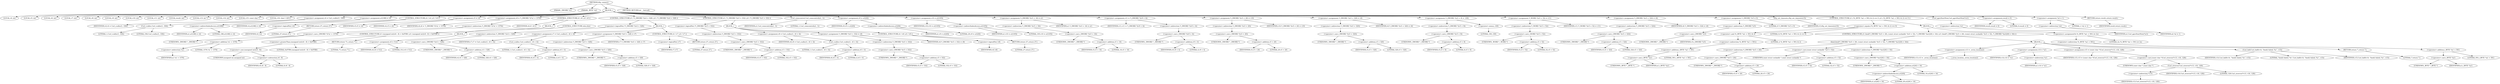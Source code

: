 digraph tftp_connect {  
"1000114" [label = "(METHOD,tftp_connect)" ]
"1000115" [label = "(PARAM,_DWORD *a1)" ]
"1000116" [label = "(PARAM,_BYTE *a2)" ]
"1000117" [label = "(BLOCK,,)" ]
"1000118" [label = "(LOCAL,v4: int)" ]
"1000119" [label = "(LOCAL,v5: int)" ]
"1000120" [label = "(LOCAL,v6: int)" ]
"1000121" [label = "(LOCAL,v7: int)" ]
"1000122" [label = "(LOCAL,v8: int)" ]
"1000123" [label = "(LOCAL,v9: int)" ]
"1000124" [label = "(LOCAL,v10: int)" ]
"1000125" [label = "(LOCAL,v11: int)" ]
"1000126" [label = "(LOCAL,result: int)" ]
"1000127" [label = "(LOCAL,v13: int *)" ]
"1000128" [label = "(LOCAL,v14: int)" ]
"1000129" [label = "(LOCAL,v15: const char *)" ]
"1000130" [label = "(LOCAL,v16: char [ 128 ])" ]
"1000131" [label = "(<operator>.assignment,v4 = Curl_ccalloc(1, 336))" ]
"1000132" [label = "(IDENTIFIER,v4,v4 = Curl_ccalloc(1, 336))" ]
"1000133" [label = "(Curl_ccalloc,Curl_ccalloc(1, 336))" ]
"1000134" [label = "(LITERAL,1,Curl_ccalloc(1, 336))" ]
"1000135" [label = "(LITERAL,336,Curl_ccalloc(1, 336))" ]
"1000136" [label = "(<operator>.assignment,a1[188] = v4)" ]
"1000137" [label = "(<operator>.indirectIndexAccess,a1[188])" ]
"1000138" [label = "(IDENTIFIER,a1,a1[188] = v4)" ]
"1000139" [label = "(LITERAL,188,a1[188] = v4)" ]
"1000140" [label = "(IDENTIFIER,v4,a1[188] = v4)" ]
"1000141" [label = "(CONTROL_STRUCTURE,if ( !v4 ),if ( !v4 ))" ]
"1000142" [label = "(<operator>.logicalNot,!v4)" ]
"1000143" [label = "(IDENTIFIER,v4,!v4)" ]
"1000144" [label = "(RETURN,return 27;,return 27;)" ]
"1000145" [label = "(LITERAL,27,return 27;)" ]
"1000146" [label = "(<operator>.assignment,v5 = v4)" ]
"1000147" [label = "(IDENTIFIER,v5,v5 = v4)" ]
"1000148" [label = "(IDENTIFIER,v4,v5 = v4)" ]
"1000149" [label = "(<operator>.assignment,v6 = *(_DWORD *)(*a1 + 1576))" ]
"1000150" [label = "(IDENTIFIER,v6,v6 = *(_DWORD *)(*a1 + 1576))" ]
"1000151" [label = "(<operator>.indirection,*(_DWORD *)(*a1 + 1576))" ]
"1000152" [label = "(<operator>.cast,(_DWORD *)(*a1 + 1576))" ]
"1000153" [label = "(UNKNOWN,_DWORD *,_DWORD *)" ]
"1000154" [label = "(<operator>.addition,*a1 + 1576)" ]
"1000155" [label = "(<operator>.indirection,*a1)" ]
"1000156" [label = "(IDENTIFIER,a1,*a1 + 1576)" ]
"1000157" [label = "(LITERAL,1576,*a1 + 1576)" ]
"1000158" [label = "(CONTROL_STRUCTURE,if ( v6 ),if ( v6 ))" ]
"1000159" [label = "(IDENTIFIER,v6,if ( v6 ))" ]
"1000160" [label = "(BLOCK,,)" ]
"1000161" [label = "(CONTROL_STRUCTURE,if ( (unsigned int)(v6 - 8) > 0xFFB0 ),if ( (unsigned int)(v6 - 8) > 0xFFB0 ))" ]
"1000162" [label = "(<operator>.greaterThan,(unsigned int)(v6 - 8) > 0xFFB0)" ]
"1000163" [label = "(<operator>.cast,(unsigned int)(v6 - 8))" ]
"1000164" [label = "(UNKNOWN,unsigned int,unsigned int)" ]
"1000165" [label = "(<operator>.subtraction,v6 - 8)" ]
"1000166" [label = "(IDENTIFIER,v6,v6 - 8)" ]
"1000167" [label = "(LITERAL,8,v6 - 8)" ]
"1000168" [label = "(LITERAL,0xFFB0,(unsigned int)(v6 - 8) > 0xFFB0)" ]
"1000169" [label = "(RETURN,return 71;,return 71;)" ]
"1000170" [label = "(LITERAL,71,return 71;)" ]
"1000171" [label = "(CONTROL_STRUCTURE,else,else)" ]
"1000172" [label = "(BLOCK,,)" ]
"1000173" [label = "(<operator>.assignment,v6 = 512)" ]
"1000174" [label = "(IDENTIFIER,v6,v6 = 512)" ]
"1000175" [label = "(LITERAL,512,v6 = 512)" ]
"1000176" [label = "(CONTROL_STRUCTURE,if ( !*(_DWORD *)(v4 + 328) ),if ( !*(_DWORD *)(v4 + 328) ))" ]
"1000177" [label = "(<operator>.logicalNot,!*(_DWORD *)(v4 + 328))" ]
"1000178" [label = "(<operator>.indirection,*(_DWORD *)(v4 + 328))" ]
"1000179" [label = "(<operator>.cast,(_DWORD *)(v4 + 328))" ]
"1000180" [label = "(UNKNOWN,_DWORD *,_DWORD *)" ]
"1000181" [label = "(<operator>.addition,v4 + 328)" ]
"1000182" [label = "(IDENTIFIER,v4,v4 + 328)" ]
"1000183" [label = "(LITERAL,328,v4 + 328)" ]
"1000184" [label = "(BLOCK,,)" ]
"1000185" [label = "(<operator>.assignment,v7 = Curl_ccalloc(1, v6 + 4))" ]
"1000186" [label = "(IDENTIFIER,v7,v7 = Curl_ccalloc(1, v6 + 4))" ]
"1000187" [label = "(Curl_ccalloc,Curl_ccalloc(1, v6 + 4))" ]
"1000188" [label = "(LITERAL,1,Curl_ccalloc(1, v6 + 4))" ]
"1000189" [label = "(<operator>.addition,v6 + 4)" ]
"1000190" [label = "(IDENTIFIER,v6,v6 + 4)" ]
"1000191" [label = "(LITERAL,4,v6 + 4)" ]
"1000192" [label = "(<operator>.assignment,*(_DWORD *)(v5 + 328) = v7)" ]
"1000193" [label = "(<operator>.indirection,*(_DWORD *)(v5 + 328))" ]
"1000194" [label = "(<operator>.cast,(_DWORD *)(v5 + 328))" ]
"1000195" [label = "(UNKNOWN,_DWORD *,_DWORD *)" ]
"1000196" [label = "(<operator>.addition,v5 + 328)" ]
"1000197" [label = "(IDENTIFIER,v5,v5 + 328)" ]
"1000198" [label = "(LITERAL,328,v5 + 328)" ]
"1000199" [label = "(IDENTIFIER,v7,*(_DWORD *)(v5 + 328) = v7)" ]
"1000200" [label = "(CONTROL_STRUCTURE,if ( !v7 ),if ( !v7 ))" ]
"1000201" [label = "(<operator>.logicalNot,!v7)" ]
"1000202" [label = "(IDENTIFIER,v7,!v7)" ]
"1000203" [label = "(RETURN,return 27;,return 27;)" ]
"1000204" [label = "(LITERAL,27,return 27;)" ]
"1000205" [label = "(CONTROL_STRUCTURE,if ( !*(_DWORD *)(v5 + 332) ),if ( !*(_DWORD *)(v5 + 332) ))" ]
"1000206" [label = "(<operator>.logicalNot,!*(_DWORD *)(v5 + 332))" ]
"1000207" [label = "(<operator>.indirection,*(_DWORD *)(v5 + 332))" ]
"1000208" [label = "(<operator>.cast,(_DWORD *)(v5 + 332))" ]
"1000209" [label = "(UNKNOWN,_DWORD *,_DWORD *)" ]
"1000210" [label = "(<operator>.addition,v5 + 332)" ]
"1000211" [label = "(IDENTIFIER,v5,v5 + 332)" ]
"1000212" [label = "(LITERAL,332,v5 + 332)" ]
"1000213" [label = "(BLOCK,,)" ]
"1000214" [label = "(<operator>.assignment,v8 = Curl_ccalloc(1, v6 + 4))" ]
"1000215" [label = "(IDENTIFIER,v8,v8 = Curl_ccalloc(1, v6 + 4))" ]
"1000216" [label = "(Curl_ccalloc,Curl_ccalloc(1, v6 + 4))" ]
"1000217" [label = "(LITERAL,1,Curl_ccalloc(1, v6 + 4))" ]
"1000218" [label = "(<operator>.addition,v6 + 4)" ]
"1000219" [label = "(IDENTIFIER,v6,v6 + 4)" ]
"1000220" [label = "(LITERAL,4,v6 + 4)" ]
"1000221" [label = "(<operator>.assignment,*(_DWORD *)(v5 + 332) = v8)" ]
"1000222" [label = "(<operator>.indirection,*(_DWORD *)(v5 + 332))" ]
"1000223" [label = "(<operator>.cast,(_DWORD *)(v5 + 332))" ]
"1000224" [label = "(UNKNOWN,_DWORD *,_DWORD *)" ]
"1000225" [label = "(<operator>.addition,v5 + 332)" ]
"1000226" [label = "(IDENTIFIER,v5,v5 + 332)" ]
"1000227" [label = "(LITERAL,332,v5 + 332)" ]
"1000228" [label = "(IDENTIFIER,v8,*(_DWORD *)(v5 + 332) = v8)" ]
"1000229" [label = "(CONTROL_STRUCTURE,if ( !v8 ),if ( !v8 ))" ]
"1000230" [label = "(<operator>.logicalNot,!v8)" ]
"1000231" [label = "(IDENTIFIER,v8,!v8)" ]
"1000232" [label = "(RETURN,return 27;,return 27;)" ]
"1000233" [label = "(LITERAL,27,return 27;)" ]
"1000234" [label = "(Curl_conncontrol,Curl_conncontrol(a1, 1))" ]
"1000235" [label = "(IDENTIFIER,a1,Curl_conncontrol(a1, 1))" ]
"1000236" [label = "(LITERAL,1,Curl_conncontrol(a1, 1))" ]
"1000237" [label = "(<operator>.assignment,v9 = a1[20])" ]
"1000238" [label = "(IDENTIFIER,v9,v9 = a1[20])" ]
"1000239" [label = "(<operator>.indirectIndexAccess,a1[20])" ]
"1000240" [label = "(IDENTIFIER,a1,v9 = a1[20])" ]
"1000241" [label = "(LITERAL,20,v9 = a1[20])" ]
"1000242" [label = "(<operator>.assignment,v10 = a1[105])" ]
"1000243" [label = "(IDENTIFIER,v10,v10 = a1[105])" ]
"1000244" [label = "(<operator>.indirectIndexAccess,a1[105])" ]
"1000245" [label = "(IDENTIFIER,a1,v10 = a1[105])" ]
"1000246" [label = "(LITERAL,105,v10 = a1[105])" ]
"1000247" [label = "(<operator>.assignment,*(_DWORD *)(v5 + 16) = a1)" ]
"1000248" [label = "(<operator>.indirection,*(_DWORD *)(v5 + 16))" ]
"1000249" [label = "(<operator>.cast,(_DWORD *)(v5 + 16))" ]
"1000250" [label = "(UNKNOWN,_DWORD *,_DWORD *)" ]
"1000251" [label = "(<operator>.addition,v5 + 16)" ]
"1000252" [label = "(IDENTIFIER,v5,v5 + 16)" ]
"1000253" [label = "(LITERAL,16,v5 + 16)" ]
"1000254" [label = "(IDENTIFIER,a1,*(_DWORD *)(v5 + 16) = a1)" ]
"1000255" [label = "(<operator>.assignment,v11 = *(_DWORD *)(v9 + 4))" ]
"1000256" [label = "(IDENTIFIER,v11,v11 = *(_DWORD *)(v9 + 4))" ]
"1000257" [label = "(<operator>.indirection,*(_DWORD *)(v9 + 4))" ]
"1000258" [label = "(<operator>.cast,(_DWORD *)(v9 + 4))" ]
"1000259" [label = "(UNKNOWN,_DWORD *,_DWORD *)" ]
"1000260" [label = "(<operator>.addition,v9 + 4)" ]
"1000261" [label = "(IDENTIFIER,v9,v9 + 4)" ]
"1000262" [label = "(LITERAL,4,v9 + 4)" ]
"1000263" [label = "(<operator>.assignment,*(_DWORD *)(v5 + 20) = v10)" ]
"1000264" [label = "(<operator>.indirection,*(_DWORD *)(v5 + 20))" ]
"1000265" [label = "(<operator>.cast,(_DWORD *)(v5 + 20))" ]
"1000266" [label = "(UNKNOWN,_DWORD *,_DWORD *)" ]
"1000267" [label = "(<operator>.addition,v5 + 20)" ]
"1000268" [label = "(IDENTIFIER,v5,v5 + 20)" ]
"1000269" [label = "(LITERAL,20,v5 + 20)" ]
"1000270" [label = "(IDENTIFIER,v10,*(_DWORD *)(v5 + 20) = v10)" ]
"1000271" [label = "(<operator>.assignment,*(_DWORD *)(v5 + 320) = v6)" ]
"1000272" [label = "(<operator>.indirection,*(_DWORD *)(v5 + 320))" ]
"1000273" [label = "(<operator>.cast,(_DWORD *)(v5 + 320))" ]
"1000274" [label = "(UNKNOWN,_DWORD *,_DWORD *)" ]
"1000275" [label = "(<operator>.addition,v5 + 320)" ]
"1000276" [label = "(IDENTIFIER,v5,v5 + 320)" ]
"1000277" [label = "(LITERAL,320,v5 + 320)" ]
"1000278" [label = "(IDENTIFIER,v6,*(_DWORD *)(v5 + 320) = v6)" ]
"1000279" [label = "(<operator>.assignment,*(_DWORD *)(v5 + 8) = -100)" ]
"1000280" [label = "(<operator>.indirection,*(_DWORD *)(v5 + 8))" ]
"1000281" [label = "(<operator>.cast,(_DWORD *)(v5 + 8))" ]
"1000282" [label = "(UNKNOWN,_DWORD *,_DWORD *)" ]
"1000283" [label = "(<operator>.addition,v5 + 8)" ]
"1000284" [label = "(IDENTIFIER,v5,v5 + 8)" ]
"1000285" [label = "(LITERAL,8,v5 + 8)" ]
"1000286" [label = "(<operator>.minus,-100)" ]
"1000287" [label = "(LITERAL,100,-100)" ]
"1000288" [label = "(<operator>.assignment,*(_WORD *)(v5 + 52) = v11)" ]
"1000289" [label = "(<operator>.indirection,*(_WORD *)(v5 + 52))" ]
"1000290" [label = "(<operator>.cast,(_WORD *)(v5 + 52))" ]
"1000291" [label = "(UNKNOWN,_WORD *,_WORD *)" ]
"1000292" [label = "(<operator>.addition,v5 + 52)" ]
"1000293" [label = "(IDENTIFIER,v5,v5 + 52)" ]
"1000294" [label = "(LITERAL,52,v5 + 52)" ]
"1000295" [label = "(IDENTIFIER,v11,*(_WORD *)(v5 + 52) = v11)" ]
"1000296" [label = "(<operator>.assignment,*(_DWORD *)(v5 + 324) = v6)" ]
"1000297" [label = "(<operator>.indirection,*(_DWORD *)(v5 + 324))" ]
"1000298" [label = "(<operator>.cast,(_DWORD *)(v5 + 324))" ]
"1000299" [label = "(UNKNOWN,_DWORD *,_DWORD *)" ]
"1000300" [label = "(<operator>.addition,v5 + 324)" ]
"1000301" [label = "(IDENTIFIER,v5,v5 + 324)" ]
"1000302" [label = "(LITERAL,324,v5 + 324)" ]
"1000303" [label = "(IDENTIFIER,v6,*(_DWORD *)(v5 + 324) = v6)" ]
"1000304" [label = "(<operator>.assignment,*(_DWORD *)v5 = 0)" ]
"1000305" [label = "(<operator>.indirection,*(_DWORD *)v5)" ]
"1000306" [label = "(<operator>.cast,(_DWORD *)v5)" ]
"1000307" [label = "(UNKNOWN,_DWORD *,_DWORD *)" ]
"1000308" [label = "(IDENTIFIER,v5,(_DWORD *)v5)" ]
"1000309" [label = "(LITERAL,0,*(_DWORD *)v5 = 0)" ]
"1000310" [label = "(tftp_set_timeouts,tftp_set_timeouts(v5))" ]
"1000311" [label = "(IDENTIFIER,v5,tftp_set_timeouts(v5))" ]
"1000312" [label = "(CONTROL_STRUCTURE,if ( (*((_BYTE *)a1 + 591) & 2) == 0 ),if ( (*((_BYTE *)a1 + 591) & 2) == 0 ))" ]
"1000313" [label = "(<operator>.equals,(*((_BYTE *)a1 + 591) & 2) == 0)" ]
"1000314" [label = "(<operator>.and,*((_BYTE *)a1 + 591) & 2)" ]
"1000315" [label = "(<operator>.indirection,*((_BYTE *)a1 + 591))" ]
"1000316" [label = "(<operator>.addition,(_BYTE *)a1 + 591)" ]
"1000317" [label = "(<operator>.cast,(_BYTE *)a1)" ]
"1000318" [label = "(UNKNOWN,_BYTE *,_BYTE *)" ]
"1000319" [label = "(IDENTIFIER,a1,(_BYTE *)a1)" ]
"1000320" [label = "(LITERAL,591,(_BYTE *)a1 + 591)" ]
"1000321" [label = "(LITERAL,2,*((_BYTE *)a1 + 591) & 2)" ]
"1000322" [label = "(LITERAL,0,(*((_BYTE *)a1 + 591) & 2) == 0)" ]
"1000323" [label = "(BLOCK,,)" ]
"1000324" [label = "(CONTROL_STRUCTURE,if ( bind(*(_DWORD *)(v5 + 20), (const struct sockaddr *)(v5 + 52), *(_DWORD *)(a1[20] + 16)) ),if ( bind(*(_DWORD *)(v5 + 20), (const struct sockaddr *)(v5 + 52), *(_DWORD *)(a1[20] + 16)) ))" ]
"1000325" [label = "(bind,bind(*(_DWORD *)(v5 + 20), (const struct sockaddr *)(v5 + 52), *(_DWORD *)(a1[20] + 16)))" ]
"1000326" [label = "(<operator>.indirection,*(_DWORD *)(v5 + 20))" ]
"1000327" [label = "(<operator>.cast,(_DWORD *)(v5 + 20))" ]
"1000328" [label = "(UNKNOWN,_DWORD *,_DWORD *)" ]
"1000329" [label = "(<operator>.addition,v5 + 20)" ]
"1000330" [label = "(IDENTIFIER,v5,v5 + 20)" ]
"1000331" [label = "(LITERAL,20,v5 + 20)" ]
"1000332" [label = "(<operator>.cast,(const struct sockaddr *)(v5 + 52))" ]
"1000333" [label = "(UNKNOWN,const struct sockaddr *,const struct sockaddr *)" ]
"1000334" [label = "(<operator>.addition,v5 + 52)" ]
"1000335" [label = "(IDENTIFIER,v5,v5 + 52)" ]
"1000336" [label = "(LITERAL,52,v5 + 52)" ]
"1000337" [label = "(<operator>.indirection,*(_DWORD *)(a1[20] + 16))" ]
"1000338" [label = "(<operator>.cast,(_DWORD *)(a1[20] + 16))" ]
"1000339" [label = "(UNKNOWN,_DWORD *,_DWORD *)" ]
"1000340" [label = "(<operator>.addition,a1[20] + 16)" ]
"1000341" [label = "(<operator>.indirectIndexAccess,a1[20])" ]
"1000342" [label = "(IDENTIFIER,a1,a1[20] + 16)" ]
"1000343" [label = "(LITERAL,20,a1[20] + 16)" ]
"1000344" [label = "(LITERAL,16,a1[20] + 16)" ]
"1000345" [label = "(BLOCK,,)" ]
"1000346" [label = "(<operator>.assignment,v13 = _errno_location())" ]
"1000347" [label = "(IDENTIFIER,v13,v13 = _errno_location())" ]
"1000348" [label = "(_errno_location,_errno_location())" ]
"1000349" [label = "(<operator>.assignment,v14 = *a1)" ]
"1000350" [label = "(IDENTIFIER,v14,v14 = *a1)" ]
"1000351" [label = "(<operator>.indirection,*a1)" ]
"1000352" [label = "(IDENTIFIER,a1,v14 = *a1)" ]
"1000353" [label = "(<operator>.assignment,v15 = (const char *)Curl_strerror(*v13, v16, 128))" ]
"1000354" [label = "(IDENTIFIER,v15,v15 = (const char *)Curl_strerror(*v13, v16, 128))" ]
"1000355" [label = "(<operator>.cast,(const char *)Curl_strerror(*v13, v16, 128))" ]
"1000356" [label = "(UNKNOWN,const char *,const char *)" ]
"1000357" [label = "(Curl_strerror,Curl_strerror(*v13, v16, 128))" ]
"1000358" [label = "(<operator>.indirection,*v13)" ]
"1000359" [label = "(IDENTIFIER,v13,Curl_strerror(*v13, v16, 128))" ]
"1000360" [label = "(IDENTIFIER,v16,Curl_strerror(*v13, v16, 128))" ]
"1000361" [label = "(LITERAL,128,Curl_strerror(*v13, v16, 128))" ]
"1000362" [label = "(Curl_failf,Curl_failf(v14, \"bind() failed; %s\", v15))" ]
"1000363" [label = "(IDENTIFIER,v14,Curl_failf(v14, \"bind() failed; %s\", v15))" ]
"1000364" [label = "(LITERAL,\"bind() failed; %s\",Curl_failf(v14, \"bind() failed; %s\", v15))" ]
"1000365" [label = "(IDENTIFIER,v15,Curl_failf(v14, \"bind() failed; %s\", v15))" ]
"1000366" [label = "(RETURN,return 7;,return 7;)" ]
"1000367" [label = "(LITERAL,7,return 7;)" ]
"1000368" [label = "(<operators>.assignmentOr,*((_BYTE *)a1 + 591) |= 2u)" ]
"1000369" [label = "(<operator>.indirection,*((_BYTE *)a1 + 591))" ]
"1000370" [label = "(<operator>.addition,(_BYTE *)a1 + 591)" ]
"1000371" [label = "(<operator>.cast,(_BYTE *)a1)" ]
"1000372" [label = "(UNKNOWN,_BYTE *,_BYTE *)" ]
"1000373" [label = "(IDENTIFIER,a1,(_BYTE *)a1)" ]
"1000374" [label = "(LITERAL,591,(_BYTE *)a1 + 591)" ]
"1000375" [label = "(LITERAL,2u,*((_BYTE *)a1 + 591) |= 2u)" ]
"1000376" [label = "(Curl_pgrsStartNow,Curl_pgrsStartNow(*a1))" ]
"1000377" [label = "(<operator>.indirection,*a1)" ]
"1000378" [label = "(IDENTIFIER,a1,Curl_pgrsStartNow(*a1))" ]
"1000379" [label = "(<operator>.assignment,result = 0)" ]
"1000380" [label = "(IDENTIFIER,result,result = 0)" ]
"1000381" [label = "(LITERAL,0,result = 0)" ]
"1000382" [label = "(<operator>.assignment,*a2 = 1)" ]
"1000383" [label = "(<operator>.indirection,*a2)" ]
"1000384" [label = "(IDENTIFIER,a2,*a2 = 1)" ]
"1000385" [label = "(LITERAL,1,*a2 = 1)" ]
"1000386" [label = "(RETURN,return result;,return result;)" ]
"1000387" [label = "(IDENTIFIER,result,return result;)" ]
"1000388" [label = "(METHOD_RETURN,int __fastcall)" ]
  "1000114" -> "1000115" 
  "1000114" -> "1000116" 
  "1000114" -> "1000117" 
  "1000114" -> "1000388" 
  "1000117" -> "1000118" 
  "1000117" -> "1000119" 
  "1000117" -> "1000120" 
  "1000117" -> "1000121" 
  "1000117" -> "1000122" 
  "1000117" -> "1000123" 
  "1000117" -> "1000124" 
  "1000117" -> "1000125" 
  "1000117" -> "1000126" 
  "1000117" -> "1000127" 
  "1000117" -> "1000128" 
  "1000117" -> "1000129" 
  "1000117" -> "1000130" 
  "1000117" -> "1000131" 
  "1000117" -> "1000136" 
  "1000117" -> "1000141" 
  "1000117" -> "1000146" 
  "1000117" -> "1000149" 
  "1000117" -> "1000158" 
  "1000117" -> "1000176" 
  "1000117" -> "1000205" 
  "1000117" -> "1000234" 
  "1000117" -> "1000237" 
  "1000117" -> "1000242" 
  "1000117" -> "1000247" 
  "1000117" -> "1000255" 
  "1000117" -> "1000263" 
  "1000117" -> "1000271" 
  "1000117" -> "1000279" 
  "1000117" -> "1000288" 
  "1000117" -> "1000296" 
  "1000117" -> "1000304" 
  "1000117" -> "1000310" 
  "1000117" -> "1000312" 
  "1000117" -> "1000376" 
  "1000117" -> "1000379" 
  "1000117" -> "1000382" 
  "1000117" -> "1000386" 
  "1000131" -> "1000132" 
  "1000131" -> "1000133" 
  "1000133" -> "1000134" 
  "1000133" -> "1000135" 
  "1000136" -> "1000137" 
  "1000136" -> "1000140" 
  "1000137" -> "1000138" 
  "1000137" -> "1000139" 
  "1000141" -> "1000142" 
  "1000141" -> "1000144" 
  "1000142" -> "1000143" 
  "1000144" -> "1000145" 
  "1000146" -> "1000147" 
  "1000146" -> "1000148" 
  "1000149" -> "1000150" 
  "1000149" -> "1000151" 
  "1000151" -> "1000152" 
  "1000152" -> "1000153" 
  "1000152" -> "1000154" 
  "1000154" -> "1000155" 
  "1000154" -> "1000157" 
  "1000155" -> "1000156" 
  "1000158" -> "1000159" 
  "1000158" -> "1000160" 
  "1000158" -> "1000171" 
  "1000160" -> "1000161" 
  "1000161" -> "1000162" 
  "1000161" -> "1000169" 
  "1000162" -> "1000163" 
  "1000162" -> "1000168" 
  "1000163" -> "1000164" 
  "1000163" -> "1000165" 
  "1000165" -> "1000166" 
  "1000165" -> "1000167" 
  "1000169" -> "1000170" 
  "1000171" -> "1000172" 
  "1000172" -> "1000173" 
  "1000173" -> "1000174" 
  "1000173" -> "1000175" 
  "1000176" -> "1000177" 
  "1000176" -> "1000184" 
  "1000177" -> "1000178" 
  "1000178" -> "1000179" 
  "1000179" -> "1000180" 
  "1000179" -> "1000181" 
  "1000181" -> "1000182" 
  "1000181" -> "1000183" 
  "1000184" -> "1000185" 
  "1000184" -> "1000192" 
  "1000184" -> "1000200" 
  "1000185" -> "1000186" 
  "1000185" -> "1000187" 
  "1000187" -> "1000188" 
  "1000187" -> "1000189" 
  "1000189" -> "1000190" 
  "1000189" -> "1000191" 
  "1000192" -> "1000193" 
  "1000192" -> "1000199" 
  "1000193" -> "1000194" 
  "1000194" -> "1000195" 
  "1000194" -> "1000196" 
  "1000196" -> "1000197" 
  "1000196" -> "1000198" 
  "1000200" -> "1000201" 
  "1000200" -> "1000203" 
  "1000201" -> "1000202" 
  "1000203" -> "1000204" 
  "1000205" -> "1000206" 
  "1000205" -> "1000213" 
  "1000206" -> "1000207" 
  "1000207" -> "1000208" 
  "1000208" -> "1000209" 
  "1000208" -> "1000210" 
  "1000210" -> "1000211" 
  "1000210" -> "1000212" 
  "1000213" -> "1000214" 
  "1000213" -> "1000221" 
  "1000213" -> "1000229" 
  "1000214" -> "1000215" 
  "1000214" -> "1000216" 
  "1000216" -> "1000217" 
  "1000216" -> "1000218" 
  "1000218" -> "1000219" 
  "1000218" -> "1000220" 
  "1000221" -> "1000222" 
  "1000221" -> "1000228" 
  "1000222" -> "1000223" 
  "1000223" -> "1000224" 
  "1000223" -> "1000225" 
  "1000225" -> "1000226" 
  "1000225" -> "1000227" 
  "1000229" -> "1000230" 
  "1000229" -> "1000232" 
  "1000230" -> "1000231" 
  "1000232" -> "1000233" 
  "1000234" -> "1000235" 
  "1000234" -> "1000236" 
  "1000237" -> "1000238" 
  "1000237" -> "1000239" 
  "1000239" -> "1000240" 
  "1000239" -> "1000241" 
  "1000242" -> "1000243" 
  "1000242" -> "1000244" 
  "1000244" -> "1000245" 
  "1000244" -> "1000246" 
  "1000247" -> "1000248" 
  "1000247" -> "1000254" 
  "1000248" -> "1000249" 
  "1000249" -> "1000250" 
  "1000249" -> "1000251" 
  "1000251" -> "1000252" 
  "1000251" -> "1000253" 
  "1000255" -> "1000256" 
  "1000255" -> "1000257" 
  "1000257" -> "1000258" 
  "1000258" -> "1000259" 
  "1000258" -> "1000260" 
  "1000260" -> "1000261" 
  "1000260" -> "1000262" 
  "1000263" -> "1000264" 
  "1000263" -> "1000270" 
  "1000264" -> "1000265" 
  "1000265" -> "1000266" 
  "1000265" -> "1000267" 
  "1000267" -> "1000268" 
  "1000267" -> "1000269" 
  "1000271" -> "1000272" 
  "1000271" -> "1000278" 
  "1000272" -> "1000273" 
  "1000273" -> "1000274" 
  "1000273" -> "1000275" 
  "1000275" -> "1000276" 
  "1000275" -> "1000277" 
  "1000279" -> "1000280" 
  "1000279" -> "1000286" 
  "1000280" -> "1000281" 
  "1000281" -> "1000282" 
  "1000281" -> "1000283" 
  "1000283" -> "1000284" 
  "1000283" -> "1000285" 
  "1000286" -> "1000287" 
  "1000288" -> "1000289" 
  "1000288" -> "1000295" 
  "1000289" -> "1000290" 
  "1000290" -> "1000291" 
  "1000290" -> "1000292" 
  "1000292" -> "1000293" 
  "1000292" -> "1000294" 
  "1000296" -> "1000297" 
  "1000296" -> "1000303" 
  "1000297" -> "1000298" 
  "1000298" -> "1000299" 
  "1000298" -> "1000300" 
  "1000300" -> "1000301" 
  "1000300" -> "1000302" 
  "1000304" -> "1000305" 
  "1000304" -> "1000309" 
  "1000305" -> "1000306" 
  "1000306" -> "1000307" 
  "1000306" -> "1000308" 
  "1000310" -> "1000311" 
  "1000312" -> "1000313" 
  "1000312" -> "1000323" 
  "1000313" -> "1000314" 
  "1000313" -> "1000322" 
  "1000314" -> "1000315" 
  "1000314" -> "1000321" 
  "1000315" -> "1000316" 
  "1000316" -> "1000317" 
  "1000316" -> "1000320" 
  "1000317" -> "1000318" 
  "1000317" -> "1000319" 
  "1000323" -> "1000324" 
  "1000323" -> "1000368" 
  "1000324" -> "1000325" 
  "1000324" -> "1000345" 
  "1000325" -> "1000326" 
  "1000325" -> "1000332" 
  "1000325" -> "1000337" 
  "1000326" -> "1000327" 
  "1000327" -> "1000328" 
  "1000327" -> "1000329" 
  "1000329" -> "1000330" 
  "1000329" -> "1000331" 
  "1000332" -> "1000333" 
  "1000332" -> "1000334" 
  "1000334" -> "1000335" 
  "1000334" -> "1000336" 
  "1000337" -> "1000338" 
  "1000338" -> "1000339" 
  "1000338" -> "1000340" 
  "1000340" -> "1000341" 
  "1000340" -> "1000344" 
  "1000341" -> "1000342" 
  "1000341" -> "1000343" 
  "1000345" -> "1000346" 
  "1000345" -> "1000349" 
  "1000345" -> "1000353" 
  "1000345" -> "1000362" 
  "1000345" -> "1000366" 
  "1000346" -> "1000347" 
  "1000346" -> "1000348" 
  "1000349" -> "1000350" 
  "1000349" -> "1000351" 
  "1000351" -> "1000352" 
  "1000353" -> "1000354" 
  "1000353" -> "1000355" 
  "1000355" -> "1000356" 
  "1000355" -> "1000357" 
  "1000357" -> "1000358" 
  "1000357" -> "1000360" 
  "1000357" -> "1000361" 
  "1000358" -> "1000359" 
  "1000362" -> "1000363" 
  "1000362" -> "1000364" 
  "1000362" -> "1000365" 
  "1000366" -> "1000367" 
  "1000368" -> "1000369" 
  "1000368" -> "1000375" 
  "1000369" -> "1000370" 
  "1000370" -> "1000371" 
  "1000370" -> "1000374" 
  "1000371" -> "1000372" 
  "1000371" -> "1000373" 
  "1000376" -> "1000377" 
  "1000377" -> "1000378" 
  "1000379" -> "1000380" 
  "1000379" -> "1000381" 
  "1000382" -> "1000383" 
  "1000382" -> "1000385" 
  "1000383" -> "1000384" 
  "1000386" -> "1000387" 
}
